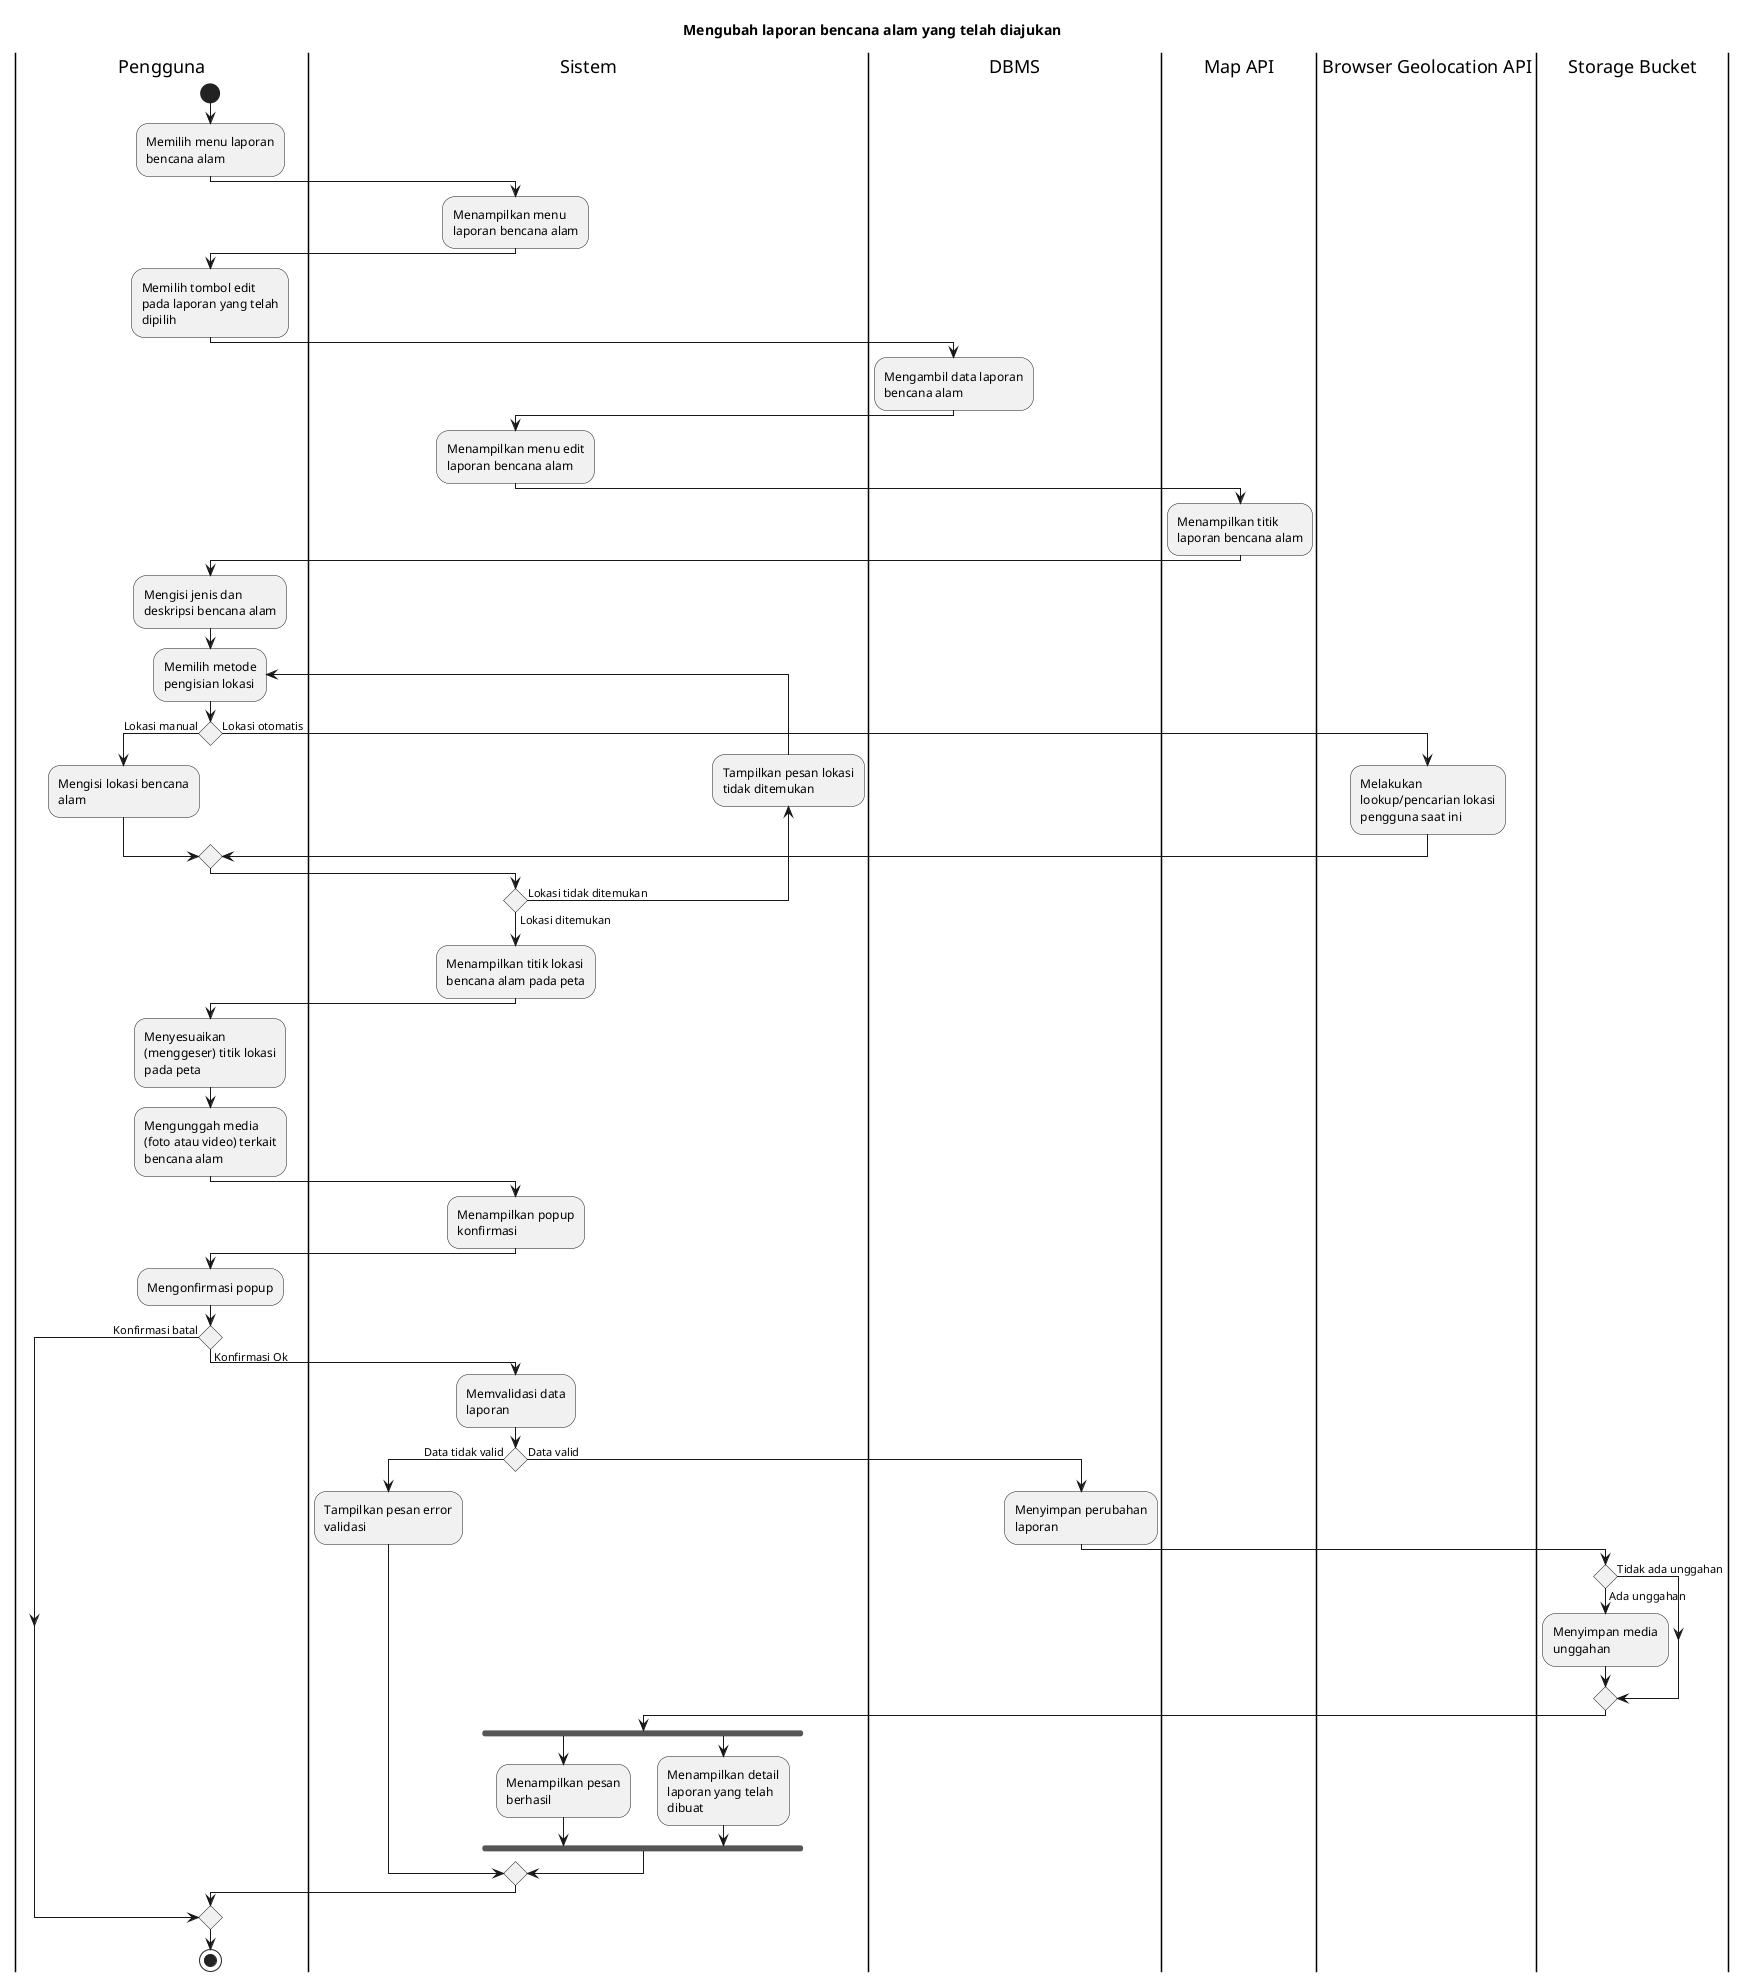 @startuml UC-MAP-018 - Mengubah laporan bencana alam yang telah diajukan
skinparam wrapWidth 140

title Mengubah laporan bencana alam yang telah diajukan

|Pengguna|
start
:Memilih menu laporan bencana alam;

|Sistem|
:Menampilkan menu laporan bencana alam;

|Pengguna|
:Memilih tombol edit pada laporan yang telah dipilih;

|DBMS|
:Mengambil data laporan bencana alam;

|Sistem|
:Menampilkan menu edit laporan bencana alam;

|Map API|
:Menampilkan titik laporan bencana alam;

|Pengguna|
:Mengisi jenis dan deskripsi bencana alam;

|Pengguna|
repeat:Memilih metode pengisian lokasi;
if () then (Lokasi manual)
  |Pengguna|
  :Mengisi lokasi bencana alam;
 
else (Lokasi otomatis)
  |Browser Geolocation API|
  :Melakukan lookup/pencarian lokasi pengguna saat ini;
endif

|Sistem|
backward:Tampilkan pesan lokasi tidak ditemukan;
repeat while () is (Lokasi tidak ditemukan) not (Lokasi ditemukan)

|Sistem|
:Menampilkan titik lokasi bencana alam pada peta;

|Pengguna|
:Menyesuaikan (menggeser) titik lokasi pada peta;
:Mengunggah media (foto atau video) terkait bencana alam;

|Sistem|
:Menampilkan popup konfirmasi;

|Pengguna|
:Mengonfirmasi popup;

if () then (Konfirmasi batal)
else (Konfirmasi Ok)
  |Sistem|
  :Memvalidasi data laporan;

  if () then (Data tidak valid)
    |Sistem|
    :Tampilkan pesan error validasi;
  else (Data valid)
    |DBMS|
    :Menyimpan perubahan laporan;

    |Storage Bucket|
    if () then (Tidak ada unggahan)
    else (Ada unggahan)
      :Menyimpan media unggahan;
    endif

    |Sistem|
    fork
      :Menampilkan pesan berhasil;
    fork again
      :Menampilkan detail laporan yang telah dibuat;
    endfork
  endif

endif

|Pengguna|
stop

@enduml